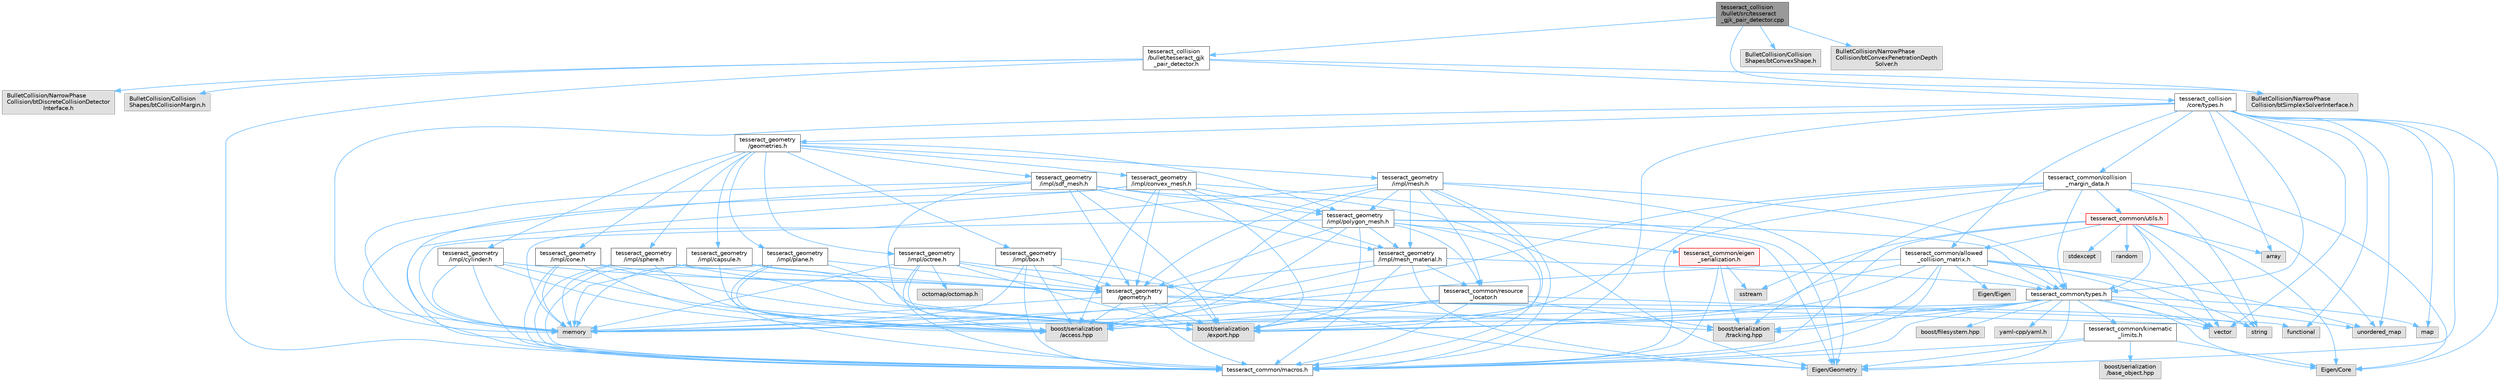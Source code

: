 digraph "tesseract_collision/bullet/src/tesseract_gjk_pair_detector.cpp"
{
 // LATEX_PDF_SIZE
  bgcolor="transparent";
  edge [fontname=Helvetica,fontsize=10,labelfontname=Helvetica,labelfontsize=10];
  node [fontname=Helvetica,fontsize=10,shape=box,height=0.2,width=0.4];
  Node1 [label="tesseract_collision\l/bullet/src/tesseract\l_gjk_pair_detector.cpp",height=0.2,width=0.4,color="gray40", fillcolor="grey60", style="filled", fontcolor="black",tooltip=" "];
  Node1 -> Node2 [color="steelblue1",style="solid"];
  Node2 [label="tesseract_collision\l/bullet/tesseract_gjk\l_pair_detector.h",height=0.2,width=0.4,color="grey40", fillcolor="white", style="filled",URL="$d6/ddf/tesseract__gjk__pair__detector_8h.html",tooltip=" "];
  Node2 -> Node3 [color="steelblue1",style="solid"];
  Node3 [label="tesseract_common/macros.h",height=0.2,width=0.4,color="grey40", fillcolor="white", style="filled",URL="$de/d3c/macros_8h.html",tooltip="Common Tesseract Macros."];
  Node2 -> Node4 [color="steelblue1",style="solid"];
  Node4 [label="BulletCollision/NarrowPhase\lCollision/btDiscreteCollisionDetector\lInterface.h",height=0.2,width=0.4,color="grey60", fillcolor="#E0E0E0", style="filled",tooltip=" "];
  Node2 -> Node5 [color="steelblue1",style="solid"];
  Node5 [label="BulletCollision/Collision\lShapes/btCollisionMargin.h",height=0.2,width=0.4,color="grey60", fillcolor="#E0E0E0", style="filled",tooltip=" "];
  Node2 -> Node6 [color="steelblue1",style="solid"];
  Node6 [label="BulletCollision/NarrowPhase\lCollision/btSimplexSolverInterface.h",height=0.2,width=0.4,color="grey60", fillcolor="#E0E0E0", style="filled",tooltip=" "];
  Node2 -> Node7 [color="steelblue1",style="solid"];
  Node7 [label="tesseract_collision\l/core/types.h",height=0.2,width=0.4,color="grey40", fillcolor="white", style="filled",URL="$d3/db3/tesseract__collision_2core_2include_2tesseract__collision_2core_2types_8h.html",tooltip="Tesseracts Collision Common Types."];
  Node7 -> Node3 [color="steelblue1",style="solid"];
  Node7 -> Node8 [color="steelblue1",style="solid"];
  Node8 [label="Eigen/Core",height=0.2,width=0.4,color="grey60", fillcolor="#E0E0E0", style="filled",tooltip=" "];
  Node7 -> Node9 [color="steelblue1",style="solid"];
  Node9 [label="Eigen/Geometry",height=0.2,width=0.4,color="grey60", fillcolor="#E0E0E0", style="filled",tooltip=" "];
  Node7 -> Node10 [color="steelblue1",style="solid"];
  Node10 [label="vector",height=0.2,width=0.4,color="grey60", fillcolor="#E0E0E0", style="filled",tooltip=" "];
  Node7 -> Node11 [color="steelblue1",style="solid"];
  Node11 [label="memory",height=0.2,width=0.4,color="grey60", fillcolor="#E0E0E0", style="filled",tooltip=" "];
  Node7 -> Node12 [color="steelblue1",style="solid"];
  Node12 [label="map",height=0.2,width=0.4,color="grey60", fillcolor="#E0E0E0", style="filled",tooltip=" "];
  Node7 -> Node13 [color="steelblue1",style="solid"];
  Node13 [label="array",height=0.2,width=0.4,color="grey60", fillcolor="#E0E0E0", style="filled",tooltip=" "];
  Node7 -> Node14 [color="steelblue1",style="solid"];
  Node14 [label="unordered_map",height=0.2,width=0.4,color="grey60", fillcolor="#E0E0E0", style="filled",tooltip=" "];
  Node7 -> Node15 [color="steelblue1",style="solid"];
  Node15 [label="functional",height=0.2,width=0.4,color="grey60", fillcolor="#E0E0E0", style="filled",tooltip=" "];
  Node7 -> Node16 [color="steelblue1",style="solid"];
  Node16 [label="tesseract_geometry\l/geometries.h",height=0.2,width=0.4,color="grey40", fillcolor="white", style="filled",URL="$d4/ddb/geometries_8h.html",tooltip="Tesseract Geometries."];
  Node16 -> Node17 [color="steelblue1",style="solid"];
  Node17 [label="tesseract_geometry\l/impl/box.h",height=0.2,width=0.4,color="grey40", fillcolor="white", style="filled",URL="$df/d9e/tesseract__geometry_2include_2tesseract__geometry_2impl_2box_8h.html",tooltip="Tesseract Box Geometry."];
  Node17 -> Node3 [color="steelblue1",style="solid"];
  Node17 -> Node18 [color="steelblue1",style="solid"];
  Node18 [label="boost/serialization\l/access.hpp",height=0.2,width=0.4,color="grey60", fillcolor="#E0E0E0", style="filled",tooltip=" "];
  Node17 -> Node19 [color="steelblue1",style="solid"];
  Node19 [label="boost/serialization\l/export.hpp",height=0.2,width=0.4,color="grey60", fillcolor="#E0E0E0", style="filled",tooltip=" "];
  Node17 -> Node11 [color="steelblue1",style="solid"];
  Node17 -> Node20 [color="steelblue1",style="solid"];
  Node20 [label="tesseract_geometry\l/geometry.h",height=0.2,width=0.4,color="grey40", fillcolor="white", style="filled",URL="$d0/da6/tesseract__geometry_2include_2tesseract__geometry_2geometry_8h.html",tooltip="Tesseract Geometries."];
  Node20 -> Node3 [color="steelblue1",style="solid"];
  Node20 -> Node18 [color="steelblue1",style="solid"];
  Node20 -> Node19 [color="steelblue1",style="solid"];
  Node20 -> Node11 [color="steelblue1",style="solid"];
  Node20 -> Node21 [color="steelblue1",style="solid"];
  Node21 [label="string",height=0.2,width=0.4,color="grey60", fillcolor="#E0E0E0", style="filled",tooltip=" "];
  Node20 -> Node10 [color="steelblue1",style="solid"];
  Node20 -> Node22 [color="steelblue1",style="solid"];
  Node22 [label="boost/serialization\l/tracking.hpp",height=0.2,width=0.4,color="grey60", fillcolor="#E0E0E0", style="filled",tooltip=" "];
  Node16 -> Node23 [color="steelblue1",style="solid"];
  Node23 [label="tesseract_geometry\l/impl/capsule.h",height=0.2,width=0.4,color="grey40", fillcolor="white", style="filled",URL="$d8/d2b/tesseract__geometry_2include_2tesseract__geometry_2impl_2capsule_8h.html",tooltip="Tesseract Capsule Geometry."];
  Node23 -> Node3 [color="steelblue1",style="solid"];
  Node23 -> Node18 [color="steelblue1",style="solid"];
  Node23 -> Node19 [color="steelblue1",style="solid"];
  Node23 -> Node11 [color="steelblue1",style="solid"];
  Node23 -> Node20 [color="steelblue1",style="solid"];
  Node16 -> Node24 [color="steelblue1",style="solid"];
  Node24 [label="tesseract_geometry\l/impl/cone.h",height=0.2,width=0.4,color="grey40", fillcolor="white", style="filled",URL="$dc/df2/tesseract__geometry_2include_2tesseract__geometry_2impl_2cone_8h.html",tooltip="Tesseract Cone Geometry."];
  Node24 -> Node3 [color="steelblue1",style="solid"];
  Node24 -> Node18 [color="steelblue1",style="solid"];
  Node24 -> Node19 [color="steelblue1",style="solid"];
  Node24 -> Node11 [color="steelblue1",style="solid"];
  Node24 -> Node20 [color="steelblue1",style="solid"];
  Node16 -> Node25 [color="steelblue1",style="solid"];
  Node25 [label="tesseract_geometry\l/impl/convex_mesh.h",height=0.2,width=0.4,color="grey40", fillcolor="white", style="filled",URL="$de/dd2/tesseract__geometry_2include_2tesseract__geometry_2impl_2convex__mesh_8h.html",tooltip="Tesseract Convex Mesh Geometry."];
  Node25 -> Node3 [color="steelblue1",style="solid"];
  Node25 -> Node18 [color="steelblue1",style="solid"];
  Node25 -> Node19 [color="steelblue1",style="solid"];
  Node25 -> Node9 [color="steelblue1",style="solid"];
  Node25 -> Node11 [color="steelblue1",style="solid"];
  Node25 -> Node20 [color="steelblue1",style="solid"];
  Node25 -> Node26 [color="steelblue1",style="solid"];
  Node26 [label="tesseract_geometry\l/impl/mesh_material.h",height=0.2,width=0.4,color="grey40", fillcolor="white", style="filled",URL="$df/d8e/mesh__material_8h.html",tooltip="Tesseract Mesh Material read from a mesh file."];
  Node26 -> Node3 [color="steelblue1",style="solid"];
  Node26 -> Node27 [color="steelblue1",style="solid"];
  Node27 [label="tesseract_common/resource\l_locator.h",height=0.2,width=0.4,color="grey40", fillcolor="white", style="filled",URL="$d3/d95/resource__locator_8h.html",tooltip="Locate and retrieve resource data."];
  Node27 -> Node3 [color="steelblue1",style="solid"];
  Node27 -> Node18 [color="steelblue1",style="solid"];
  Node27 -> Node15 [color="steelblue1",style="solid"];
  Node27 -> Node11 [color="steelblue1",style="solid"];
  Node27 -> Node19 [color="steelblue1",style="solid"];
  Node27 -> Node22 [color="steelblue1",style="solid"];
  Node26 -> Node9 [color="steelblue1",style="solid"];
  Node26 -> Node11 [color="steelblue1",style="solid"];
  Node26 -> Node20 [color="steelblue1",style="solid"];
  Node26 -> Node28 [color="steelblue1",style="solid"];
  Node28 [label="tesseract_common/types.h",height=0.2,width=0.4,color="grey40", fillcolor="white", style="filled",URL="$dd/ddb/tesseract__common_2include_2tesseract__common_2types_8h.html",tooltip="Common Tesseract Types."];
  Node28 -> Node3 [color="steelblue1",style="solid"];
  Node28 -> Node18 [color="steelblue1",style="solid"];
  Node28 -> Node8 [color="steelblue1",style="solid"];
  Node28 -> Node9 [color="steelblue1",style="solid"];
  Node28 -> Node10 [color="steelblue1",style="solid"];
  Node28 -> Node11 [color="steelblue1",style="solid"];
  Node28 -> Node12 [color="steelblue1",style="solid"];
  Node28 -> Node14 [color="steelblue1",style="solid"];
  Node28 -> Node29 [color="steelblue1",style="solid"];
  Node29 [label="boost/filesystem.hpp",height=0.2,width=0.4,color="grey60", fillcolor="#E0E0E0", style="filled",tooltip=" "];
  Node28 -> Node30 [color="steelblue1",style="solid"];
  Node30 [label="yaml-cpp/yaml.h",height=0.2,width=0.4,color="grey60", fillcolor="#E0E0E0", style="filled",tooltip=" "];
  Node28 -> Node31 [color="steelblue1",style="solid"];
  Node31 [label="tesseract_common/kinematic\l_limits.h",height=0.2,width=0.4,color="grey40", fillcolor="white", style="filled",URL="$d9/dc2/kinematic__limits_8h.html",tooltip="Common Tesseract Kinematic Limits and Related Utility Functions."];
  Node31 -> Node3 [color="steelblue1",style="solid"];
  Node31 -> Node8 [color="steelblue1",style="solid"];
  Node31 -> Node9 [color="steelblue1",style="solid"];
  Node31 -> Node32 [color="steelblue1",style="solid"];
  Node32 [label="boost/serialization\l/base_object.hpp",height=0.2,width=0.4,color="grey60", fillcolor="#E0E0E0", style="filled",tooltip=" "];
  Node28 -> Node19 [color="steelblue1",style="solid"];
  Node28 -> Node22 [color="steelblue1",style="solid"];
  Node25 -> Node33 [color="steelblue1",style="solid"];
  Node33 [label="tesseract_geometry\l/impl/polygon_mesh.h",height=0.2,width=0.4,color="grey40", fillcolor="white", style="filled",URL="$d2/deb/polygon__mesh_8h.html",tooltip="Tesseract Polygon Mesh Geometry."];
  Node33 -> Node3 [color="steelblue1",style="solid"];
  Node33 -> Node18 [color="steelblue1",style="solid"];
  Node33 -> Node19 [color="steelblue1",style="solid"];
  Node33 -> Node9 [color="steelblue1",style="solid"];
  Node33 -> Node11 [color="steelblue1",style="solid"];
  Node33 -> Node34 [color="steelblue1",style="solid"];
  Node34 [label="tesseract_common/eigen\l_serialization.h",height=0.2,width=0.4,color="red", fillcolor="#FFF0F0", style="filled",URL="$d1/df1/eigen__serialization_8h.html",tooltip=" "];
  Node34 -> Node3 [color="steelblue1",style="solid"];
  Node34 -> Node38 [color="steelblue1",style="solid"];
  Node38 [label="sstream",height=0.2,width=0.4,color="grey60", fillcolor="#E0E0E0", style="filled",tooltip=" "];
  Node34 -> Node22 [color="steelblue1",style="solid"];
  Node33 -> Node28 [color="steelblue1",style="solid"];
  Node33 -> Node27 [color="steelblue1",style="solid"];
  Node33 -> Node20 [color="steelblue1",style="solid"];
  Node33 -> Node26 [color="steelblue1",style="solid"];
  Node16 -> Node44 [color="steelblue1",style="solid"];
  Node44 [label="tesseract_geometry\l/impl/cylinder.h",height=0.2,width=0.4,color="grey40", fillcolor="white", style="filled",URL="$d8/d3b/tesseract__geometry_2include_2tesseract__geometry_2impl_2cylinder_8h.html",tooltip="Tesseract Cylinder Geometry."];
  Node44 -> Node3 [color="steelblue1",style="solid"];
  Node44 -> Node18 [color="steelblue1",style="solid"];
  Node44 -> Node19 [color="steelblue1",style="solid"];
  Node44 -> Node11 [color="steelblue1",style="solid"];
  Node44 -> Node20 [color="steelblue1",style="solid"];
  Node16 -> Node45 [color="steelblue1",style="solid"];
  Node45 [label="tesseract_geometry\l/impl/mesh.h",height=0.2,width=0.4,color="grey40", fillcolor="white", style="filled",URL="$d5/d93/tesseract__geometry_2include_2tesseract__geometry_2impl_2mesh_8h.html",tooltip="Tesseract Mesh Geometry."];
  Node45 -> Node3 [color="steelblue1",style="solid"];
  Node45 -> Node27 [color="steelblue1",style="solid"];
  Node45 -> Node18 [color="steelblue1",style="solid"];
  Node45 -> Node19 [color="steelblue1",style="solid"];
  Node45 -> Node9 [color="steelblue1",style="solid"];
  Node45 -> Node11 [color="steelblue1",style="solid"];
  Node45 -> Node28 [color="steelblue1",style="solid"];
  Node45 -> Node20 [color="steelblue1",style="solid"];
  Node45 -> Node26 [color="steelblue1",style="solid"];
  Node45 -> Node33 [color="steelblue1",style="solid"];
  Node16 -> Node46 [color="steelblue1",style="solid"];
  Node46 [label="tesseract_geometry\l/impl/octree.h",height=0.2,width=0.4,color="grey40", fillcolor="white", style="filled",URL="$df/d5e/tesseract__geometry_2include_2tesseract__geometry_2impl_2octree_8h.html",tooltip="Tesseract Octree Geometry."];
  Node46 -> Node3 [color="steelblue1",style="solid"];
  Node46 -> Node18 [color="steelblue1",style="solid"];
  Node46 -> Node19 [color="steelblue1",style="solid"];
  Node46 -> Node9 [color="steelblue1",style="solid"];
  Node46 -> Node11 [color="steelblue1",style="solid"];
  Node46 -> Node47 [color="steelblue1",style="solid"];
  Node47 [label="octomap/octomap.h",height=0.2,width=0.4,color="grey60", fillcolor="#E0E0E0", style="filled",tooltip=" "];
  Node46 -> Node20 [color="steelblue1",style="solid"];
  Node16 -> Node48 [color="steelblue1",style="solid"];
  Node48 [label="tesseract_geometry\l/impl/plane.h",height=0.2,width=0.4,color="grey40", fillcolor="white", style="filled",URL="$db/d8b/plane_8h.html",tooltip="Tesseract Plane Geometry."];
  Node48 -> Node3 [color="steelblue1",style="solid"];
  Node48 -> Node18 [color="steelblue1",style="solid"];
  Node48 -> Node19 [color="steelblue1",style="solid"];
  Node48 -> Node11 [color="steelblue1",style="solid"];
  Node48 -> Node20 [color="steelblue1",style="solid"];
  Node16 -> Node33 [color="steelblue1",style="solid"];
  Node16 -> Node49 [color="steelblue1",style="solid"];
  Node49 [label="tesseract_geometry\l/impl/sdf_mesh.h",height=0.2,width=0.4,color="grey40", fillcolor="white", style="filled",URL="$d2/d17/tesseract__geometry_2include_2tesseract__geometry_2impl_2sdf__mesh_8h.html",tooltip="Tesseract SDF Mesh Geometry."];
  Node49 -> Node3 [color="steelblue1",style="solid"];
  Node49 -> Node18 [color="steelblue1",style="solid"];
  Node49 -> Node19 [color="steelblue1",style="solid"];
  Node49 -> Node9 [color="steelblue1",style="solid"];
  Node49 -> Node11 [color="steelblue1",style="solid"];
  Node49 -> Node20 [color="steelblue1",style="solid"];
  Node49 -> Node26 [color="steelblue1",style="solid"];
  Node49 -> Node33 [color="steelblue1",style="solid"];
  Node16 -> Node50 [color="steelblue1",style="solid"];
  Node50 [label="tesseract_geometry\l/impl/sphere.h",height=0.2,width=0.4,color="grey40", fillcolor="white", style="filled",URL="$d8/db6/tesseract__geometry_2include_2tesseract__geometry_2impl_2sphere_8h.html",tooltip="Tesseract Sphere Geometry."];
  Node50 -> Node3 [color="steelblue1",style="solid"];
  Node50 -> Node18 [color="steelblue1",style="solid"];
  Node50 -> Node19 [color="steelblue1",style="solid"];
  Node50 -> Node11 [color="steelblue1",style="solid"];
  Node50 -> Node20 [color="steelblue1",style="solid"];
  Node7 -> Node28 [color="steelblue1",style="solid"];
  Node7 -> Node51 [color="steelblue1",style="solid"];
  Node51 [label="tesseract_common/collision\l_margin_data.h",height=0.2,width=0.4,color="grey40", fillcolor="white", style="filled",URL="$d4/da8/collision__margin__data_8h.html",tooltip="This is used to store collision margin information."];
  Node51 -> Node3 [color="steelblue1",style="solid"];
  Node51 -> Node18 [color="steelblue1",style="solid"];
  Node51 -> Node8 [color="steelblue1",style="solid"];
  Node51 -> Node21 [color="steelblue1",style="solid"];
  Node51 -> Node14 [color="steelblue1",style="solid"];
  Node51 -> Node28 [color="steelblue1",style="solid"];
  Node51 -> Node52 [color="steelblue1",style="solid"];
  Node52 [label="tesseract_common/utils.h",height=0.2,width=0.4,color="red", fillcolor="#FFF0F0", style="filled",URL="$dc/d79/tesseract__common_2include_2tesseract__common_2utils_8h.html",tooltip="Common Tesseract Utility Functions."];
  Node52 -> Node3 [color="steelblue1",style="solid"];
  Node52 -> Node13 [color="steelblue1",style="solid"];
  Node52 -> Node10 [color="steelblue1",style="solid"];
  Node52 -> Node21 [color="steelblue1",style="solid"];
  Node52 -> Node38 [color="steelblue1",style="solid"];
  Node52 -> Node53 [color="steelblue1",style="solid"];
  Node53 [label="stdexcept",height=0.2,width=0.4,color="grey60", fillcolor="#E0E0E0", style="filled",tooltip=" "];
  Node52 -> Node54 [color="steelblue1",style="solid"];
  Node54 [label="random",height=0.2,width=0.4,color="grey60", fillcolor="#E0E0E0", style="filled",tooltip=" "];
  Node52 -> Node8 [color="steelblue1",style="solid"];
  Node52 -> Node58 [color="steelblue1",style="solid"];
  Node58 [label="tesseract_common/allowed\l_collision_matrix.h",height=0.2,width=0.4,color="grey40", fillcolor="white", style="filled",URL="$d2/d01/allowed__collision__matrix_8h.html",tooltip=" "];
  Node58 -> Node3 [color="steelblue1",style="solid"];
  Node58 -> Node18 [color="steelblue1",style="solid"];
  Node58 -> Node21 [color="steelblue1",style="solid"];
  Node58 -> Node10 [color="steelblue1",style="solid"];
  Node58 -> Node11 [color="steelblue1",style="solid"];
  Node58 -> Node59 [color="steelblue1",style="solid"];
  Node59 [label="Eigen/Eigen",height=0.2,width=0.4,color="grey60", fillcolor="#E0E0E0", style="filled",tooltip=" "];
  Node58 -> Node14 [color="steelblue1",style="solid"];
  Node58 -> Node28 [color="steelblue1",style="solid"];
  Node58 -> Node19 [color="steelblue1",style="solid"];
  Node58 -> Node22 [color="steelblue1",style="solid"];
  Node52 -> Node28 [color="steelblue1",style="solid"];
  Node51 -> Node19 [color="steelblue1",style="solid"];
  Node51 -> Node22 [color="steelblue1",style="solid"];
  Node7 -> Node58 [color="steelblue1",style="solid"];
  Node1 -> Node60 [color="steelblue1",style="solid"];
  Node60 [label="BulletCollision/Collision\lShapes/btConvexShape.h",height=0.2,width=0.4,color="grey60", fillcolor="#E0E0E0", style="filled",tooltip=" "];
  Node1 -> Node6 [color="steelblue1",style="solid"];
  Node1 -> Node61 [color="steelblue1",style="solid"];
  Node61 [label="BulletCollision/NarrowPhase\lCollision/btConvexPenetrationDepth\lSolver.h",height=0.2,width=0.4,color="grey60", fillcolor="#E0E0E0", style="filled",tooltip=" "];
}
